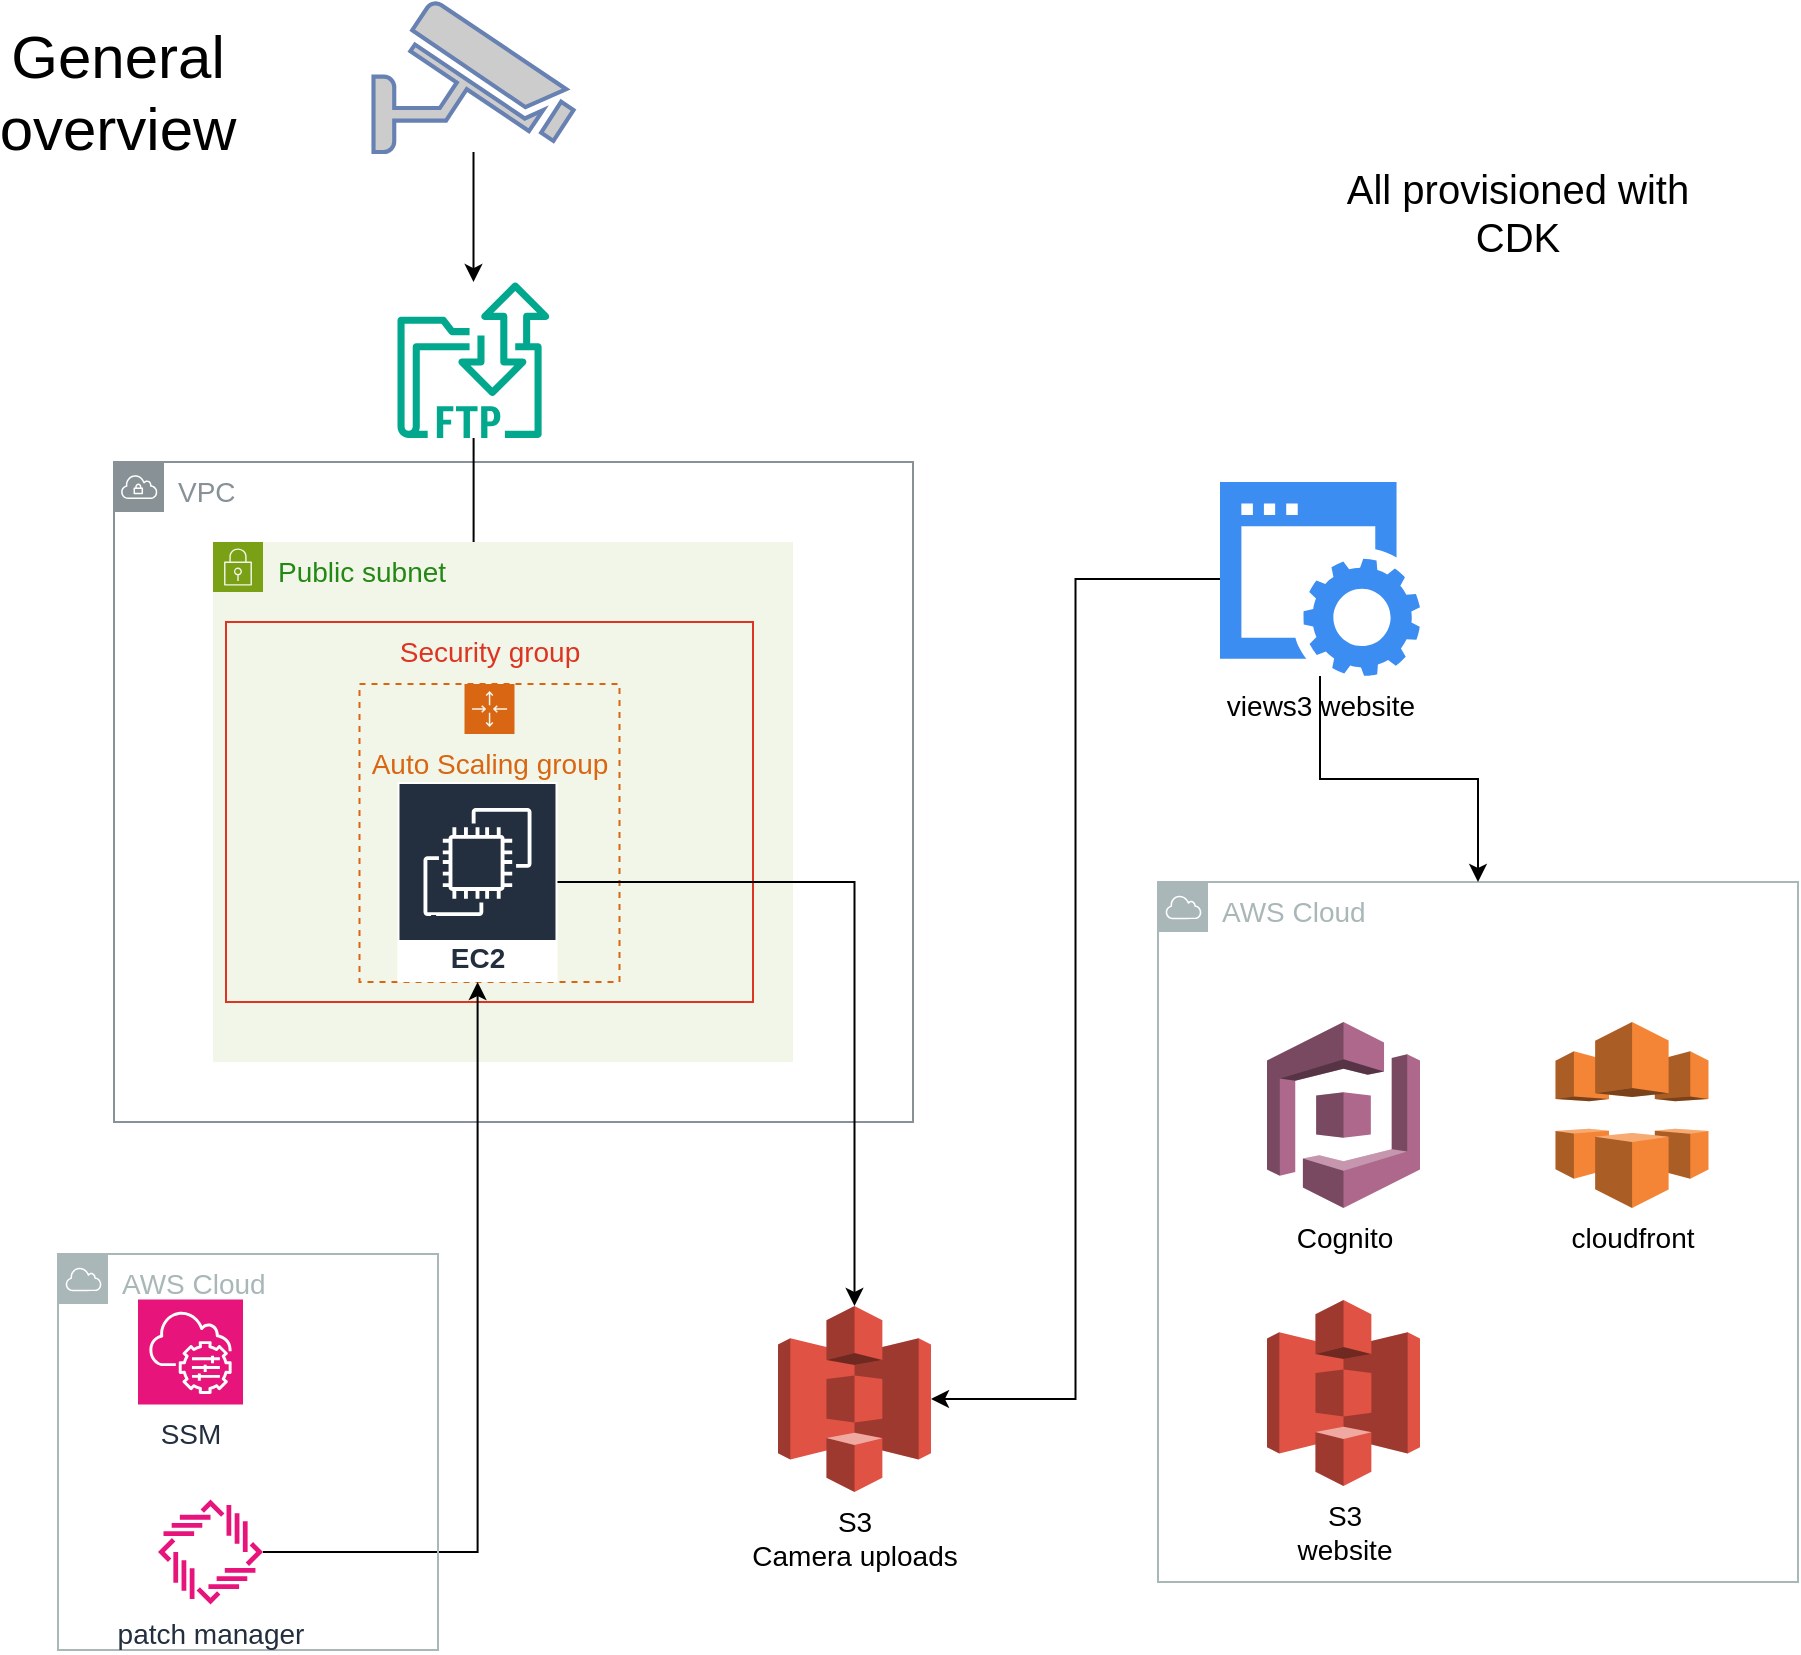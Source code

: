 <mxfile version="23.0.2" type="device">
  <diagram id="kgpKYQtTHZ0yAKxKKP6v" name="Page-1">
    <mxGraphModel dx="1434" dy="843" grid="1" gridSize="10" guides="1" tooltips="1" connect="1" arrows="1" fold="1" page="1" pageScale="0.8" pageWidth="1169" pageHeight="827" math="0" shadow="0">
      <root>
        <mxCell id="0" />
        <mxCell id="1" parent="0" />
        <mxCell id="bFPEbu5A7oio5TbXO354-19" value="VPC" style="sketch=0;outlineConnect=0;gradientColor=none;html=1;whiteSpace=wrap;fontSize=14;fontStyle=0;shape=mxgraph.aws4.group;grIcon=mxgraph.aws4.group_vpc;strokeColor=#879196;fillColor=none;verticalAlign=top;align=left;spacingLeft=30;fontColor=#879196;dashed=0;" vertex="1" parent="1">
          <mxGeometry x="68" y="250" width="399.5" height="330" as="geometry" />
        </mxCell>
        <mxCell id="bFPEbu5A7oio5TbXO354-26" style="edgeStyle=orthogonalEdgeStyle;rounded=0;orthogonalLoop=1;jettySize=auto;html=1;fontSize=14;" edge="1" parent="1" source="bFPEbu5A7oio5TbXO354-7" target="bFPEbu5A7oio5TbXO354-8">
          <mxGeometry relative="1" as="geometry" />
        </mxCell>
        <mxCell id="bFPEbu5A7oio5TbXO354-7" value="" style="fontColor=#0066CC;verticalAlign=top;verticalLabelPosition=bottom;labelPosition=center;align=center;html=1;outlineConnect=0;fillColor=#CCCCCC;strokeColor=#6881B3;gradientColor=none;gradientDirection=north;strokeWidth=2;shape=mxgraph.networks.security_camera;fontSize=14;" vertex="1" parent="1">
          <mxGeometry x="197.75" y="20" width="100" height="75" as="geometry" />
        </mxCell>
        <mxCell id="bFPEbu5A7oio5TbXO354-25" style="edgeStyle=orthogonalEdgeStyle;rounded=0;orthogonalLoop=1;jettySize=auto;html=1;fontSize=14;" edge="1" parent="1" source="bFPEbu5A7oio5TbXO354-8" target="bFPEbu5A7oio5TbXO354-3">
          <mxGeometry relative="1" as="geometry" />
        </mxCell>
        <mxCell id="bFPEbu5A7oio5TbXO354-8" value="" style="sketch=0;outlineConnect=0;fontColor=#232F3E;gradientColor=none;fillColor=#01A88D;strokeColor=none;dashed=0;verticalLabelPosition=bottom;verticalAlign=top;align=center;html=1;fontSize=14;fontStyle=0;aspect=fixed;shape=mxgraph.aws4.transfer_for_ftp_resource;" vertex="1" parent="1">
          <mxGeometry x="209.75" y="160" width="76" height="78" as="geometry" />
        </mxCell>
        <mxCell id="bFPEbu5A7oio5TbXO354-9" value="S3&lt;br style=&quot;font-size: 14px;&quot;&gt;Camera uploads" style="outlineConnect=0;dashed=0;verticalLabelPosition=bottom;verticalAlign=top;align=center;html=1;shape=mxgraph.aws3.s3;fillColor=#E05243;gradientColor=none;fontSize=14;" vertex="1" parent="1">
          <mxGeometry x="400" y="672" width="76.5" height="93" as="geometry" />
        </mxCell>
        <mxCell id="bFPEbu5A7oio5TbXO354-15" value="Public subnet" style="points=[[0,0],[0.25,0],[0.5,0],[0.75,0],[1,0],[1,0.25],[1,0.5],[1,0.75],[1,1],[0.75,1],[0.5,1],[0.25,1],[0,1],[0,0.75],[0,0.5],[0,0.25]];outlineConnect=0;gradientColor=none;html=1;whiteSpace=wrap;fontSize=14;fontStyle=0;container=1;pointerEvents=0;collapsible=0;recursiveResize=0;shape=mxgraph.aws4.group;grIcon=mxgraph.aws4.group_security_group;grStroke=0;strokeColor=#7AA116;fillColor=#F2F6E8;verticalAlign=top;align=left;spacingLeft=30;fontColor=#248814;dashed=0;" vertex="1" parent="1">
          <mxGeometry x="117.5" y="290" width="290" height="260" as="geometry" />
        </mxCell>
        <mxCell id="bFPEbu5A7oio5TbXO354-6" value="Security group" style="fillColor=none;strokeColor=#DD3522;verticalAlign=top;fontStyle=0;fontColor=#DD3522;whiteSpace=wrap;html=1;fontSize=14;" vertex="1" parent="bFPEbu5A7oio5TbXO354-15">
          <mxGeometry x="6.5" y="40" width="263.5" height="190" as="geometry" />
        </mxCell>
        <mxCell id="bFPEbu5A7oio5TbXO354-17" value="Auto Scaling group" style="points=[[0,0],[0.25,0],[0.5,0],[0.75,0],[1,0],[1,0.25],[1,0.5],[1,0.75],[1,1],[0.75,1],[0.5,1],[0.25,1],[0,1],[0,0.75],[0,0.5],[0,0.25]];outlineConnect=0;gradientColor=none;html=1;whiteSpace=wrap;fontSize=14;fontStyle=0;container=1;pointerEvents=0;collapsible=0;recursiveResize=0;shape=mxgraph.aws4.groupCenter;grIcon=mxgraph.aws4.group_auto_scaling_group;grStroke=1;strokeColor=#D86613;fillColor=none;verticalAlign=top;align=center;fontColor=#D86613;dashed=1;spacingTop=25;" vertex="1" parent="bFPEbu5A7oio5TbXO354-15">
          <mxGeometry x="73.25" y="71" width="130" height="149" as="geometry" />
        </mxCell>
        <mxCell id="bFPEbu5A7oio5TbXO354-3" value="Amazon EC2" style="sketch=0;outlineConnect=0;fontColor=#232F3E;gradientColor=none;strokeColor=#ffffff;fillColor=#232F3E;dashed=0;verticalLabelPosition=middle;verticalAlign=bottom;align=center;html=1;whiteSpace=wrap;fontSize=14;fontStyle=1;spacing=3;shape=mxgraph.aws4.productIcon;prIcon=mxgraph.aws4.ec2;" vertex="1" parent="bFPEbu5A7oio5TbXO354-17">
          <mxGeometry x="19" y="49" width="80" height="100" as="geometry" />
        </mxCell>
        <mxCell id="bFPEbu5A7oio5TbXO354-20" style="edgeStyle=orthogonalEdgeStyle;rounded=0;orthogonalLoop=1;jettySize=auto;html=1;fontSize=14;" edge="1" parent="1" source="bFPEbu5A7oio5TbXO354-3" target="bFPEbu5A7oio5TbXO354-9">
          <mxGeometry relative="1" as="geometry" />
        </mxCell>
        <mxCell id="bFPEbu5A7oio5TbXO354-23" style="edgeStyle=orthogonalEdgeStyle;rounded=0;orthogonalLoop=1;jettySize=auto;html=1;fontSize=14;" edge="1" parent="1" source="bFPEbu5A7oio5TbXO354-4" target="bFPEbu5A7oio5TbXO354-3">
          <mxGeometry relative="1" as="geometry" />
        </mxCell>
        <mxCell id="bFPEbu5A7oio5TbXO354-24" value="" style="group;fontSize=14;" vertex="1" connectable="0" parent="1">
          <mxGeometry x="40" y="646" width="190" height="198" as="geometry" />
        </mxCell>
        <mxCell id="bFPEbu5A7oio5TbXO354-21" value="AWS Cloud" style="sketch=0;outlineConnect=0;gradientColor=none;html=1;whiteSpace=wrap;fontSize=14;fontStyle=0;shape=mxgraph.aws4.group;grIcon=mxgraph.aws4.group_aws_cloud;strokeColor=#AAB7B8;fillColor=none;verticalAlign=top;align=left;spacingLeft=30;fontColor=#AAB7B8;dashed=0;" vertex="1" parent="bFPEbu5A7oio5TbXO354-24">
          <mxGeometry width="190" height="198" as="geometry" />
        </mxCell>
        <mxCell id="bFPEbu5A7oio5TbXO354-4" value="patch manager" style="sketch=0;outlineConnect=0;fontColor=#232F3E;gradientColor=none;fillColor=#E7157B;strokeColor=none;dashed=0;verticalLabelPosition=bottom;verticalAlign=top;align=center;html=1;fontSize=14;fontStyle=0;aspect=fixed;pointerEvents=1;shape=mxgraph.aws4.patch_manager;" vertex="1" parent="bFPEbu5A7oio5TbXO354-24">
          <mxGeometry x="50" y="122.75" width="52.5" height="52.5" as="geometry" />
        </mxCell>
        <mxCell id="bFPEbu5A7oio5TbXO354-5" value="SSM" style="sketch=0;points=[[0,0,0],[0.25,0,0],[0.5,0,0],[0.75,0,0],[1,0,0],[0,1,0],[0.25,1,0],[0.5,1,0],[0.75,1,0],[1,1,0],[0,0.25,0],[0,0.5,0],[0,0.75,0],[1,0.25,0],[1,0.5,0],[1,0.75,0]];points=[[0,0,0],[0.25,0,0],[0.5,0,0],[0.75,0,0],[1,0,0],[0,1,0],[0.25,1,0],[0.5,1,0],[0.75,1,0],[1,1,0],[0,0.25,0],[0,0.5,0],[0,0.75,0],[1,0.25,0],[1,0.5,0],[1,0.75,0]];outlineConnect=0;fontColor=#232F3E;fillColor=#E7157B;strokeColor=#ffffff;dashed=0;verticalLabelPosition=bottom;verticalAlign=top;align=center;html=1;fontSize=14;fontStyle=0;aspect=fixed;shape=mxgraph.aws4.resourceIcon;resIcon=mxgraph.aws4.systems_manager;" vertex="1" parent="bFPEbu5A7oio5TbXO354-24">
          <mxGeometry x="40" y="22.75" width="52.5" height="52.5" as="geometry" />
        </mxCell>
        <mxCell id="bFPEbu5A7oio5TbXO354-28" value="" style="group;fontSize=14;" vertex="1" connectable="0" parent="1">
          <mxGeometry x="590" y="460" width="320" height="350" as="geometry" />
        </mxCell>
        <mxCell id="bFPEbu5A7oio5TbXO354-27" value="AWS Cloud" style="sketch=0;outlineConnect=0;gradientColor=none;html=1;whiteSpace=wrap;fontSize=14;fontStyle=0;shape=mxgraph.aws4.group;grIcon=mxgraph.aws4.group_aws_cloud;strokeColor=#AAB7B8;fillColor=none;verticalAlign=top;align=left;spacingLeft=30;fontColor=#AAB7B8;dashed=0;" vertex="1" parent="bFPEbu5A7oio5TbXO354-28">
          <mxGeometry width="320" height="350" as="geometry" />
        </mxCell>
        <mxCell id="bFPEbu5A7oio5TbXO354-10" value="cloudfront" style="outlineConnect=0;dashed=0;verticalLabelPosition=bottom;verticalAlign=top;align=center;html=1;shape=mxgraph.aws3.cloudfront;fillColor=#F58536;gradientColor=none;fontSize=14;" vertex="1" parent="bFPEbu5A7oio5TbXO354-28">
          <mxGeometry x="198.75" y="70" width="76.5" height="93" as="geometry" />
        </mxCell>
        <mxCell id="bFPEbu5A7oio5TbXO354-11" value="S3&lt;br style=&quot;font-size: 14px;&quot;&gt;website" style="outlineConnect=0;dashed=0;verticalLabelPosition=bottom;verticalAlign=top;align=center;html=1;shape=mxgraph.aws3.s3;fillColor=#E05243;gradientColor=none;fontSize=14;" vertex="1" parent="bFPEbu5A7oio5TbXO354-28">
          <mxGeometry x="54.5" y="209" width="76.5" height="93" as="geometry" />
        </mxCell>
        <mxCell id="bFPEbu5A7oio5TbXO354-12" value="Cognito" style="outlineConnect=0;dashed=0;verticalLabelPosition=bottom;verticalAlign=top;align=center;html=1;shape=mxgraph.aws3.cognito;fillColor=#AD688B;gradientColor=none;fontSize=14;" vertex="1" parent="bFPEbu5A7oio5TbXO354-28">
          <mxGeometry x="54.5" y="70" width="76.5" height="93" as="geometry" />
        </mxCell>
        <mxCell id="bFPEbu5A7oio5TbXO354-30" style="edgeStyle=orthogonalEdgeStyle;rounded=0;orthogonalLoop=1;jettySize=auto;html=1;fontSize=14;" edge="1" parent="1" source="bFPEbu5A7oio5TbXO354-29" target="bFPEbu5A7oio5TbXO354-27">
          <mxGeometry relative="1" as="geometry" />
        </mxCell>
        <mxCell id="bFPEbu5A7oio5TbXO354-29" value="views3 website" style="sketch=0;html=1;aspect=fixed;strokeColor=none;shadow=0;fillColor=#3B8DF1;verticalAlign=top;labelPosition=center;verticalLabelPosition=bottom;shape=mxgraph.gcp2.website;fontSize=14;" vertex="1" parent="1">
          <mxGeometry x="621" y="260" width="100" height="97" as="geometry" />
        </mxCell>
        <mxCell id="bFPEbu5A7oio5TbXO354-31" style="edgeStyle=orthogonalEdgeStyle;rounded=0;orthogonalLoop=1;jettySize=auto;html=1;entryX=1;entryY=0.5;entryDx=0;entryDy=0;entryPerimeter=0;fontSize=14;" edge="1" parent="1" source="bFPEbu5A7oio5TbXO354-29" target="bFPEbu5A7oio5TbXO354-9">
          <mxGeometry relative="1" as="geometry" />
        </mxCell>
        <mxCell id="bFPEbu5A7oio5TbXO354-32" value="&lt;font style=&quot;font-size: 30px;&quot;&gt;General&lt;br style=&quot;&quot;&gt;overview&lt;br style=&quot;font-size: 20px;&quot;&gt;&lt;/font&gt;" style="text;html=1;strokeColor=none;fillColor=none;align=center;verticalAlign=middle;whiteSpace=wrap;rounded=0;fontSize=20;" vertex="1" parent="1">
          <mxGeometry x="40" y="50" width="60" height="30" as="geometry" />
        </mxCell>
        <mxCell id="bFPEbu5A7oio5TbXO354-33" value="All provisioned with CDK" style="text;html=1;strokeColor=none;fillColor=none;align=center;verticalAlign=middle;whiteSpace=wrap;rounded=0;fontSize=20;" vertex="1" parent="1">
          <mxGeometry x="680" y="110" width="180" height="30" as="geometry" />
        </mxCell>
      </root>
    </mxGraphModel>
  </diagram>
</mxfile>
